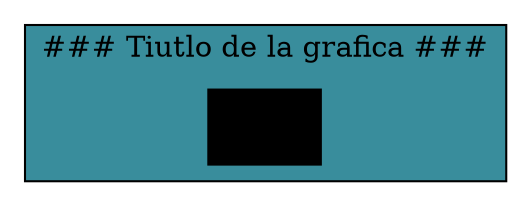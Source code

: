digraph D{
    node[shape = box fillcolor = "FFEDBB" style = filled]
    
    subgraph cluster_p{
        label = "### Tiutlo de la grafica ###"
        bgcolor = "#398D9C"
        raiz[label = "0,0"]
        edge[dir = "both"]

    }




}